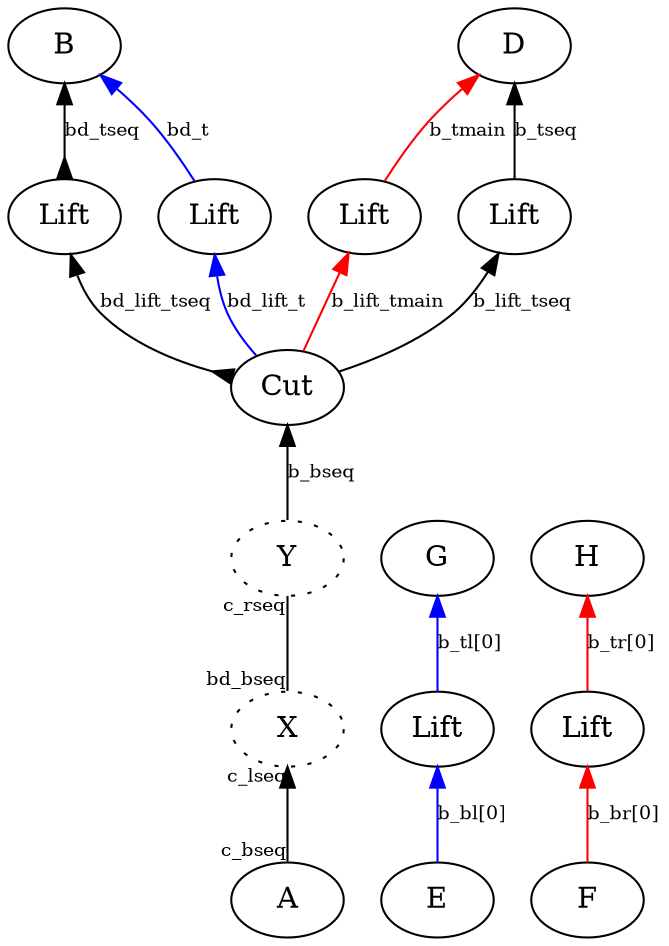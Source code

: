 digraph {
rankdir="BT"

"Assign29" [label="A"]
"BangD27" [label="B"]
"PiR20" [label="D"]
"break2" [label="X",style=dotted]
"break3" [label="Y",style=dotted]

"cut" [label="Cut"]
"lift_main_l" [label="Lift"]
"lift_main_r" [label="Lift"]
"lift_seq_l" [label="Lift"]
"lift_seq_r" [label="Lift"]
"lift_l[0]" [label="Lift"]
"lift_r[0]" [label="Lift"]


edge [fontsize=9 ]

"Assign29" -> "break2"[color=black,weight=5,taillabel="c_bseq",headlabel="c_lseq",arrowhead=normal,arrowtail=none,dir=both]
"break2" -> "break3"[color=black,weight=5,taillabel="bd_bseq",headlabel="c_rseq",arrowhead=none,arrowtail=none,dir=both]
"break3" -> "cut" [color=black,weight=5,label="b_bseq",arrowhead=normal,arrowtail=none,dir=both]

"cut" -> "lift_seq_l" [color=black,weight=5,label="bd_lift_tseq",arrowhead=normal,arrowtail=inv,dir=both]
"lift_seq_l" -> "BangD27" [color=black,weight=5,label="bd_tseq",arrowhead=normal,arrowtail=inv,dir=both]
"cut" -> "lift_seq_r" [color=black,weight=5,label="b_lift_tseq",arrowhead=normal,arrowtail=none,dir=both]
"lift_seq_r" -> "PiR20" [color=black,weight=5,label="b_tseq",arrowhead=normal,arrowtail=none,dir=both]

"cut" -> "lift_main_r"[color=red,weight=2,label="b_lift_tmain",arrowhead=normal,arrowtail=none,dir=both]
"lift_main_r" -> "PiR20"[color=red,weight=2,label="b_tmain",arrowhead=normal,arrowtail=none,dir=both]
"cut" -> "lift_main_l"[color=blue,weight=2,label="bd_lift_t",arrowhead=normal,arrowtail=none,dir=both]
"lift_main_l" -> "BangD27"[color=blue,weight=2,label="bd_t",arrowhead=normal,arrowtail=none,dir=both]

"E" -> "lift_l[0]"[color=blue,weight=2,label="b_bl[0]",arrowhead=normal,arrowtail=none,dir=both]
"F" -> "lift_r[0]"[color=red,weight=2,label="b_br[0]",arrowhead=normal,arrowtail=none,dir=both]
"lift_l[0]" -> "G"[color=blue,weight=2,label="b_tl[0]",arrowhead=normal,arrowtail=none,dir=both]
"lift_r[0]" -> "H"[color=red,weight=2,label="b_tr[0]",arrowhead=normal,arrowtail=none,dir=both]

}
